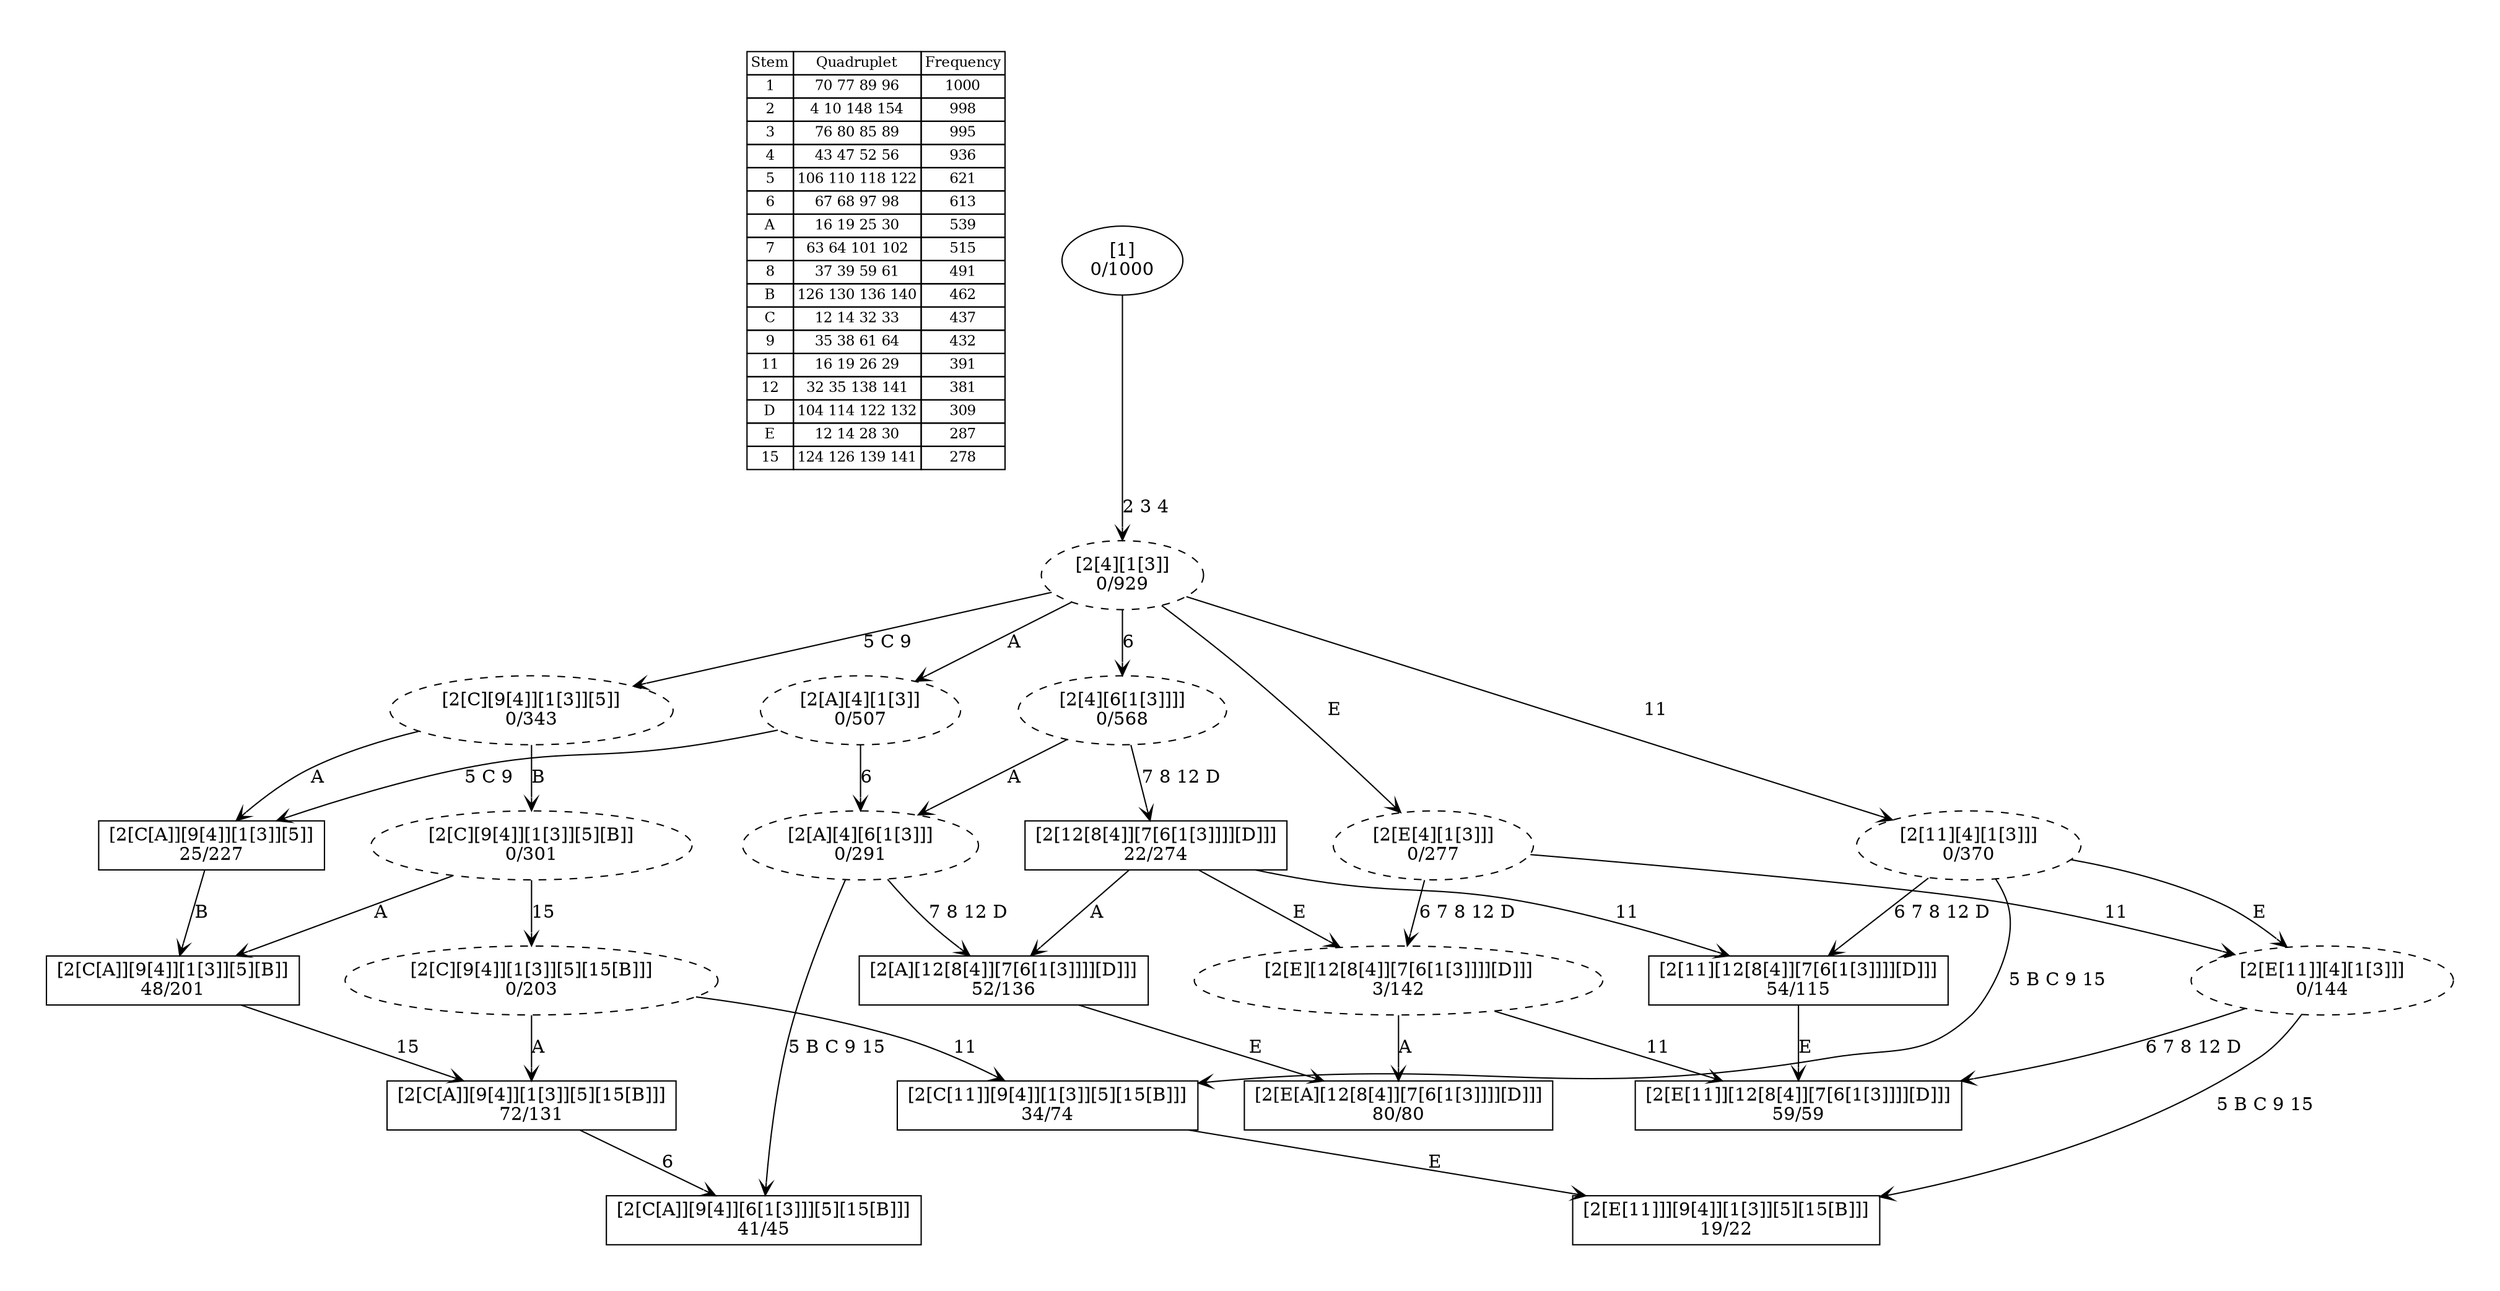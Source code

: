 digraph G {
	pad = 0.5;
	nodesep = 0.5;
"legend" [label = < <table border="0" cellborder="1" cellspacing="0"><tr><td>Stem</td><td>Quadruplet</td><td>Frequency</td></tr>
<tr><td>1</td><td>70 77 89 96</td><td>1000</td></tr>
<tr><td>2</td><td>4 10 148 154</td><td>998</td></tr>
<tr><td>3</td><td>76 80 85 89</td><td>995</td></tr>
<tr><td>4</td><td>43 47 52 56</td><td>936</td></tr>
<tr><td>5</td><td>106 110 118 122</td><td>621</td></tr>
<tr><td>6</td><td>67 68 97 98</td><td>613</td></tr>
<tr><td>A</td><td>16 19 25 30</td><td>539</td></tr>
<tr><td>7</td><td>63 64 101 102</td><td>515</td></tr>
<tr><td>8</td><td>37 39 59 61</td><td>491</td></tr>
<tr><td>B</td><td>126 130 136 140</td><td>462</td></tr>
<tr><td>C</td><td>12 14 32 33</td><td>437</td></tr>
<tr><td>9</td><td>35 38 61 64</td><td>432</td></tr>
<tr><td>11</td><td>16 19 26 29</td><td>391</td></tr>
<tr><td>12</td><td>32 35 138 141</td><td>381</td></tr>
<tr><td>D</td><td>104 114 122 132</td><td>309</td></tr>
<tr><td>E</td><td>12 14 28 30</td><td>287</td></tr>
<tr><td>15</td><td>124 126 139 141</td><td>278</td></tr>
</table>>, shape = plaintext, fontsize=11];
"1 2 3 4 6 A 7 8 12 D E " [shape = box];
"1 2 3 4 5 A B C 9 15 " [shape = box];
"1 2 3 4 6 7 8 11 12 D E " [shape = box];
"1 2 3 4 6 7 8 11 12 D " [shape = box];
"1 2 3 4 6 A 7 8 12 D " [shape = box];
"1 2 3 4 5 A B C 9 " [shape = box];
"1 2 3 4 5 6 A B C 9 15 " [shape = box];
"1 2 3 4 5 B C 9 11 15 " [shape = box];
"1 2 3 4 5 A C 9 " [shape = box];
"1 2 3 4 6 7 8 12 D " [shape = box];
"1 2 3 4 5 B C 9 11 E 15 " [shape = box];
"1 2 3 4 A " [style = dashed];
"1 2 3 4 6 7 8 12 D E " [style = dashed];
"1 2 3 4 6 A " [style = dashed];
"1 2 3 4 " [style = dashed];
"1 2 3 4 E " [style = dashed];
"1 2 3 4 5 B C 9 15 " [style = dashed];
"1 2 3 4 6 " [style = dashed];
"1 2 3 4 11 " [style = dashed];
"1 2 3 4 11 E " [style = dashed];
"1 2 3 4 5 B C 9 " [style = dashed];
"1 2 3 4 5 C 9 " [style = dashed];
"1 2 3 4 6 A 7 8 12 D E " [label = "[2[E[A][12[8[4]][7[6[1[3]]]][D]]]\n80/80"];
"1 2 3 4 5 A B C 9 15 " [label = "[2[C[A]][9[4]][1[3]][5][15[B]]]\n72/131"];
"1 2 3 4 6 7 8 11 12 D E " [label = "[2[E[11]][12[8[4]][7[6[1[3]]]][D]]]\n59/59"];
"1 2 3 4 6 7 8 11 12 D " [label = "[2[11][12[8[4]][7[6[1[3]]]][D]]]\n54/115"];
"1 2 3 4 6 A 7 8 12 D " [label = "[2[A][12[8[4]][7[6[1[3]]]][D]]]\n52/136"];
"1 2 3 4 5 A B C 9 " [label = "[2[C[A]][9[4]][1[3]][5][B]]\n48/201"];
"1 2 3 4 5 6 A B C 9 15 " [label = "[2[C[A]][9[4]][6[1[3]]][5][15[B]]]\n41/45"];
"1 2 3 4 5 B C 9 11 15 " [label = "[2[C[11]][9[4]][1[3]][5][15[B]]]\n34/74"];
"1 2 3 4 5 A C 9 " [label = "[2[C[A]][9[4]][1[3]][5]]\n25/227"];
"1 2 3 4 6 7 8 12 D " [label = "[2[12[8[4]][7[6[1[3]]]][D]]]\n22/274"];
"1 2 3 4 5 B C 9 11 E 15 " [label = "[2[E[11]]][9[4]][1[3]][5][15[B]]]\n19/22"];
"1 2 3 4 A " [label = "[2[A][4][1[3]]\n0/507"];
"1 2 3 4 6 7 8 12 D E " [label = "[2[E][12[8[4]][7[6[1[3]]]][D]]]\n3/142"];
"1 2 3 4 6 A " [label = "[2[A][4][6[1[3]]]\n0/291"];
"1 2 3 4 " [label = "[2[4][1[3]]\n0/929"];
"1 2 3 4 E " [label = "[2[E[4][1[3]]]\n0/277"];
"1 2 3 4 5 B C 9 15 " [label = "[2[C][9[4]][1[3]][5][15[B]]]\n0/203"];
"1 2 3 4 6 " [label = "[2[4][6[1[3]]]]\n0/568"];
"1 2 3 4 11 " [label = "[2[11][4][1[3]]]\n0/370"];
"1 2 3 4 11 E " [label = "[2[E[11]][4][1[3]]]\n0/144"];
"1 2 3 4 5 B C 9 " [label = "[2[C][9[4]][1[3]][5][B]]\n0/301"];
"1 2 3 4 5 C 9 " [label = "[2[C][9[4]][1[3]][5]]\n0/343"];
"1 " [label = "[1]\n0/1000"];
"1 2 3 4 5 A B C 9 15 " -> "1 2 3 4 5 6 A B C 9 15 " [label = "6 ", arrowhead = vee];
"1 2 3 4 6 7 8 11 12 D " -> "1 2 3 4 6 7 8 11 12 D E " [label = "E ", arrowhead = vee];
"1 2 3 4 6 A 7 8 12 D " -> "1 2 3 4 6 A 7 8 12 D E " [label = "E ", arrowhead = vee];
"1 2 3 4 5 A B C 9 " -> "1 2 3 4 5 A B C 9 15 " [label = "15 ", arrowhead = vee];
"1 2 3 4 5 B C 9 11 15 " -> "1 2 3 4 5 B C 9 11 E 15 " [label = "E ", arrowhead = vee];
"1 2 3 4 5 A C 9 " -> "1 2 3 4 5 A B C 9 " [label = "B ", arrowhead = vee];
"1 2 3 4 6 7 8 12 D " -> "1 2 3 4 6 7 8 11 12 D " [label = "11 ", arrowhead = vee];
"1 2 3 4 6 7 8 12 D " -> "1 2 3 4 6 A 7 8 12 D " [label = "A ", arrowhead = vee];
"1 2 3 4 6 7 8 12 D " -> "1 2 3 4 6 7 8 12 D E " [label = "E ", arrowhead = vee];
"1 2 3 4 A " -> "1 2 3 4 6 A " [label = "6 ", arrowhead = vee];
"1 2 3 4 A " -> "1 2 3 4 5 A C 9 " [label = "5 C 9 ", arrowhead = vee];
"1 2 3 4 6 7 8 12 D E " -> "1 2 3 4 6 A 7 8 12 D E " [label = "A ", arrowhead = vee];
"1 2 3 4 6 7 8 12 D E " -> "1 2 3 4 6 7 8 11 12 D E " [label = "11 ", arrowhead = vee];
"1 2 3 4 6 A " -> "1 2 3 4 5 6 A B C 9 15 " [label = "5 B C 9 15 ", arrowhead = vee];
"1 2 3 4 6 A " -> "1 2 3 4 6 A 7 8 12 D " [label = "7 8 12 D ", arrowhead = vee];
"1 2 3 4 " -> "1 2 3 4 A " [label = "A ", arrowhead = vee];
"1 2 3 4 " -> "1 2 3 4 E " [label = "E ", arrowhead = vee];
"1 2 3 4 " -> "1 2 3 4 6 " [label = "6 ", arrowhead = vee];
"1 2 3 4 " -> "1 2 3 4 11 " [label = "11 ", arrowhead = vee];
"1 2 3 4 " -> "1 2 3 4 5 C 9 " [label = "5 C 9 ", arrowhead = vee];
"1 2 3 4 E " -> "1 2 3 4 6 7 8 12 D E " [label = "6 7 8 12 D ", arrowhead = vee];
"1 2 3 4 E " -> "1 2 3 4 11 E " [label = "11 ", arrowhead = vee];
"1 2 3 4 5 B C 9 15 " -> "1 2 3 4 5 A B C 9 15 " [label = "A ", arrowhead = vee];
"1 2 3 4 5 B C 9 15 " -> "1 2 3 4 5 B C 9 11 15 " [label = "11 ", arrowhead = vee];
"1 2 3 4 6 " -> "1 2 3 4 6 A " [label = "A ", arrowhead = vee];
"1 2 3 4 6 " -> "1 2 3 4 6 7 8 12 D " [label = "7 8 12 D ", arrowhead = vee];
"1 2 3 4 11 " -> "1 2 3 4 5 B C 9 11 15 " [label = "5 B C 9 15 ", arrowhead = vee];
"1 2 3 4 11 " -> "1 2 3 4 11 E " [label = "E ", arrowhead = vee];
"1 2 3 4 11 " -> "1 2 3 4 6 7 8 11 12 D " [label = "6 7 8 12 D ", arrowhead = vee];
"1 2 3 4 11 E " -> "1 2 3 4 6 7 8 11 12 D E " [label = "6 7 8 12 D ", arrowhead = vee];
"1 2 3 4 11 E " -> "1 2 3 4 5 B C 9 11 E 15 " [label = "5 B C 9 15 ", arrowhead = vee];
"1 2 3 4 5 B C 9 " -> "1 2 3 4 5 A B C 9 " [label = "A ", arrowhead = vee];
"1 2 3 4 5 B C 9 " -> "1 2 3 4 5 B C 9 15 " [label = "15 ", arrowhead = vee];
"1 2 3 4 5 C 9 " -> "1 2 3 4 5 A C 9 " [label = "A ", arrowhead = vee];
"1 2 3 4 5 C 9 " -> "1 2 3 4 5 B C 9 " [label = "B ", arrowhead = vee];
"1 " -> "1 2 3 4 " [label = "2 3 4 ", arrowhead = vee];
}